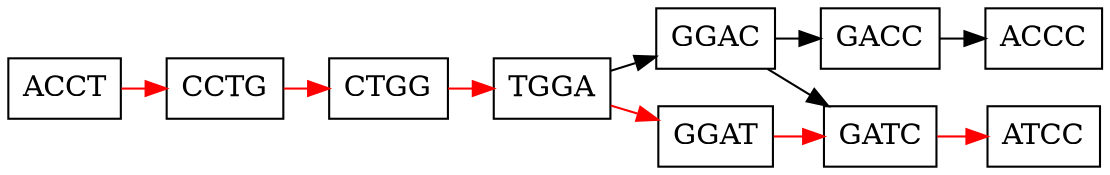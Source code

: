 digraph G {
  rankdir="LR"
  graph[ranksep=0.3]
  node [shape="box" margin=0.1 height=0.15 width=0.5];
  "ACCT" -> "CCTG" -> "CTGG" -> "TGGA" [color = red]
 "TGGA" -> "GGAC" -> "GACC" -> "ACCC"
  "TGGA" -> "GGAT" -> "GATC" -> "ATCC" [color = red]
  "GGAC" -> "GATC"
}
